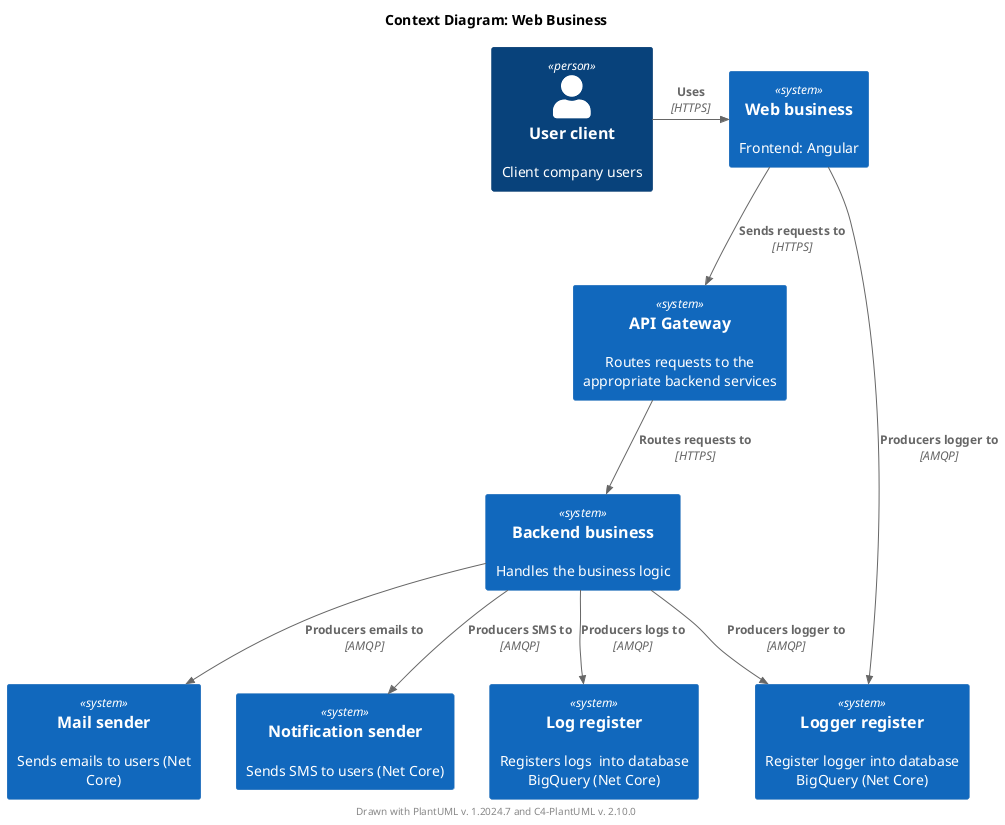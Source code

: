 @startuml blogging-context
title "Context Diagram: Web Business"
!include <C4/C4_Component>

' Person
Person(user, "User client", "Client company users")

' Frontend Application
System(FrontendApp, "Web business", "Frontend: Angular")

' Gateway 
System(APIGateway, "API Gateway", "Routes requests to the appropriate backend services")

' Backend Services
System(Backend, "Backend business", "Handles the business logic")

' Consumers
System(ConsumerMail, "Mail sender", "Sends emails to users (Net Core)")
System(ConsumerNotification, "Notification sender", "Sends SMS to users (Net Core)")
System(ConsumerLog, "Log register", "Registers logs  into database BigQuery (Net Core)")
System(ConsumerLogger, "Logger register", "Register logger into database BigQuery (Net Core)")

' Relationships
Rel_R(user, FrontendApp, "Uses", "HTTPS")
Rel_D(FrontendApp, APIGateway, "Sends requests to", "HTTPS")
Rel_D(APIGateway, Backend, "Routes requests to", "HTTPS")
Rel(Backend, ConsumerMail, "Producers emails to", "AMQP")
Rel(Backend, ConsumerNotification, "Producers SMS to", "AMQP")
Rel(Backend, ConsumerLog, "Producers logs to", "AMQP")
Rel(Backend, ConsumerLogger, "Producers logger to", "AMQP")
Rel(FrontendApp, ConsumerLogger, "Producers logger to", "AMQP")

footer Drawn with PlantUML v. %version() and C4-PlantUML v. C4Version()
@enduml